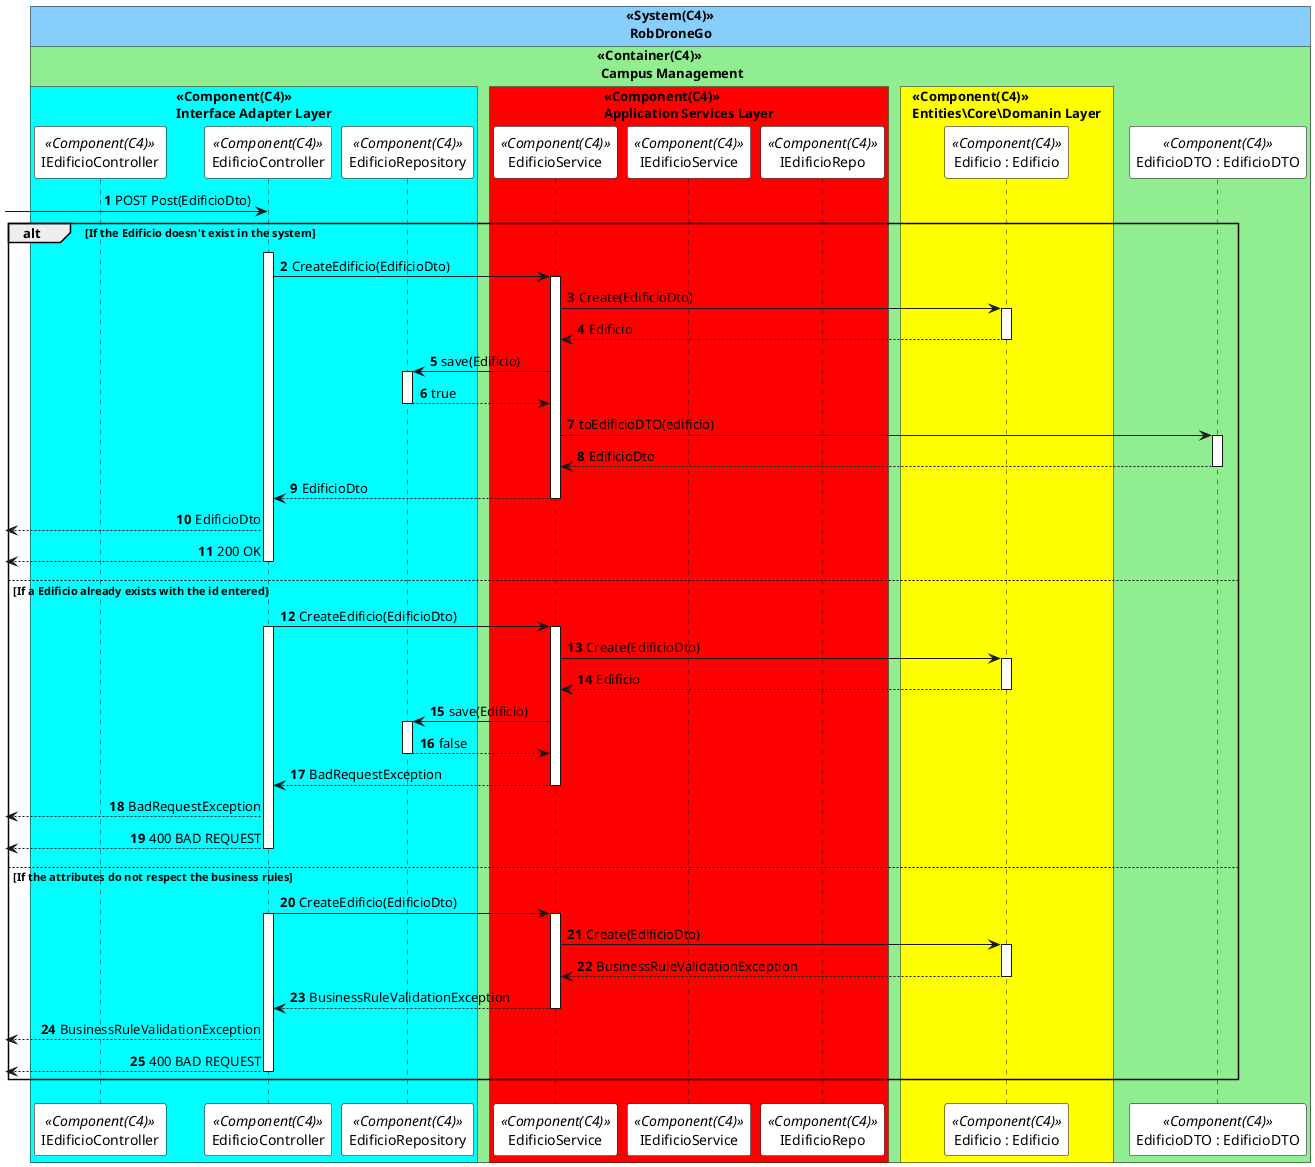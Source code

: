 @startuml createEdificioSD
autonumber

skinparam sequence {
ParticipantBorderColor black
ParticipantBackgroundColor white
}


!pragma teoz true
box "<<System(C4)>>\n RobDroneGo" #LightSkyBlue
    box "<<Container(C4)>>\n Campus Management" #LightGreen

        box "<<Component(C4)>>\nInterface Adapter Layer" #Cyan
            participant IEdificioController as  ICTL <<Component(C4)>>
            participant EdificioController as  CTL <<Component(C4)>>
            participant EdificioRepository as  DR <<Component(C4)>>
        end box
        box "<<Component(C4)>>\nApplication Services Layer" #Red
            participant EdificioService as  SV <<Component(C4)>>
            participant IEdificioService as  ISV <<Component(C4)>>
            participant IEdificioRepo as  IER <<Component(C4)>>
        end box
        box "<<Component(C4)>>\nEntities\Core\Domanin Layer" #Yellow
            participant "Edificio : Edificio" as  edificio <<Component(C4)>>
        end box
    participant "EdificioDTO : EdificioDTO" as  DTO <<Component(C4)>>

    end box
end box   


 -> CTL: POST Post(EdificioDto)
alt If the Edificio doesn't exist in the system
activate CTL
CTL -> SV : CreateEdificio(EdificioDto)
activate SV

SV -> edificio : Create(EdificioDto)
activate edificio
edificio --> SV : Edificio
deactivate edificio

SV -> DR : save(Edificio)
activate DR
DR --> SV : true
deactivate DR

SV -> DTO : toEdificioDTO(edificio)
activate DTO
DTO --> SV : EdificioDto
deactivate DTO
SV --> CTL : EdificioDto
deactivate SV
 <-- CTL : EdificioDto

 <-- CTL: 200 OK
deactivate CTL





else If a Edificio already exists with the id entered




CTL -> SV : CreateEdificio(EdificioDto)
activate CTL
activate SV

SV -> edificio : Create(EdificioDto)
activate edificio
edificio --> SV : Edificio
deactivate edificio

SV -> DR : save(Edificio)
activate DR
DR --> SV : false
deactivate DR
SV --> CTL : BadRequestException
deactivate SV
 <-- CTL : BadRequestException


 <-- CTL: 400 BAD REQUEST
deactivate CTL




else If the attributes do not respect the business rules


CTL -> SV : CreateEdificio(EdificioDto)
activate CTL
activate SV

SV -> edificio : Create(EdificioDto)
activate edificio
edificio --> SV : BusinessRuleValidationException
deactivate edificio

SV --> CTL : BusinessRuleValidationException
deactivate SV
 <-- CTL : BusinessRuleValidationException

 <-- CTL: 400 BAD REQUEST
deactivate CTL


end

@enduml